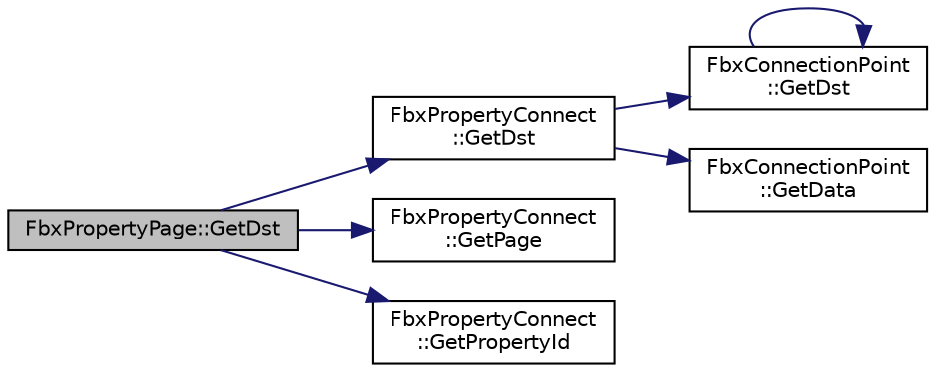 digraph "FbxPropertyPage::GetDst"
{
  edge [fontname="Helvetica",fontsize="10",labelfontname="Helvetica",labelfontsize="10"];
  node [fontname="Helvetica",fontsize="10",shape=record];
  rankdir="LR";
  Node130 [label="FbxPropertyPage::GetDst",height=0.2,width=0.4,color="black", fillcolor="grey75", style="filled", fontcolor="black"];
  Node130 -> Node131 [color="midnightblue",fontsize="10",style="solid",fontname="Helvetica"];
  Node131 [label="FbxPropertyConnect\l::GetDst",height=0.2,width=0.4,color="black", fillcolor="white", style="filled",URL="$class_fbx_property_connect.html#a69c1a55bfdeeb234e4ab2f344ac8d70f"];
  Node131 -> Node132 [color="midnightblue",fontsize="10",style="solid",fontname="Helvetica"];
  Node132 [label="FbxConnectionPoint\l::GetDst",height=0.2,width=0.4,color="black", fillcolor="white", style="filled",URL="$class_fbx_connection_point.html#ad31242315b645c26f4871d3fb33b098f"];
  Node132 -> Node132 [color="midnightblue",fontsize="10",style="solid",fontname="Helvetica"];
  Node131 -> Node133 [color="midnightblue",fontsize="10",style="solid",fontname="Helvetica"];
  Node133 [label="FbxConnectionPoint\l::GetData",height=0.2,width=0.4,color="black", fillcolor="white", style="filled",URL="$class_fbx_connection_point.html#a52b3cc91f090580f9ae53d1da380b50a"];
  Node130 -> Node134 [color="midnightblue",fontsize="10",style="solid",fontname="Helvetica"];
  Node134 [label="FbxPropertyConnect\l::GetPage",height=0.2,width=0.4,color="black", fillcolor="white", style="filled",URL="$class_fbx_property_connect.html#a738445f2445642878f28886d95e107e9"];
  Node130 -> Node135 [color="midnightblue",fontsize="10",style="solid",fontname="Helvetica"];
  Node135 [label="FbxPropertyConnect\l::GetPropertyId",height=0.2,width=0.4,color="black", fillcolor="white", style="filled",URL="$class_fbx_property_connect.html#af2dd9a64ff4fa806d330d7f21eeb9dbf"];
}
